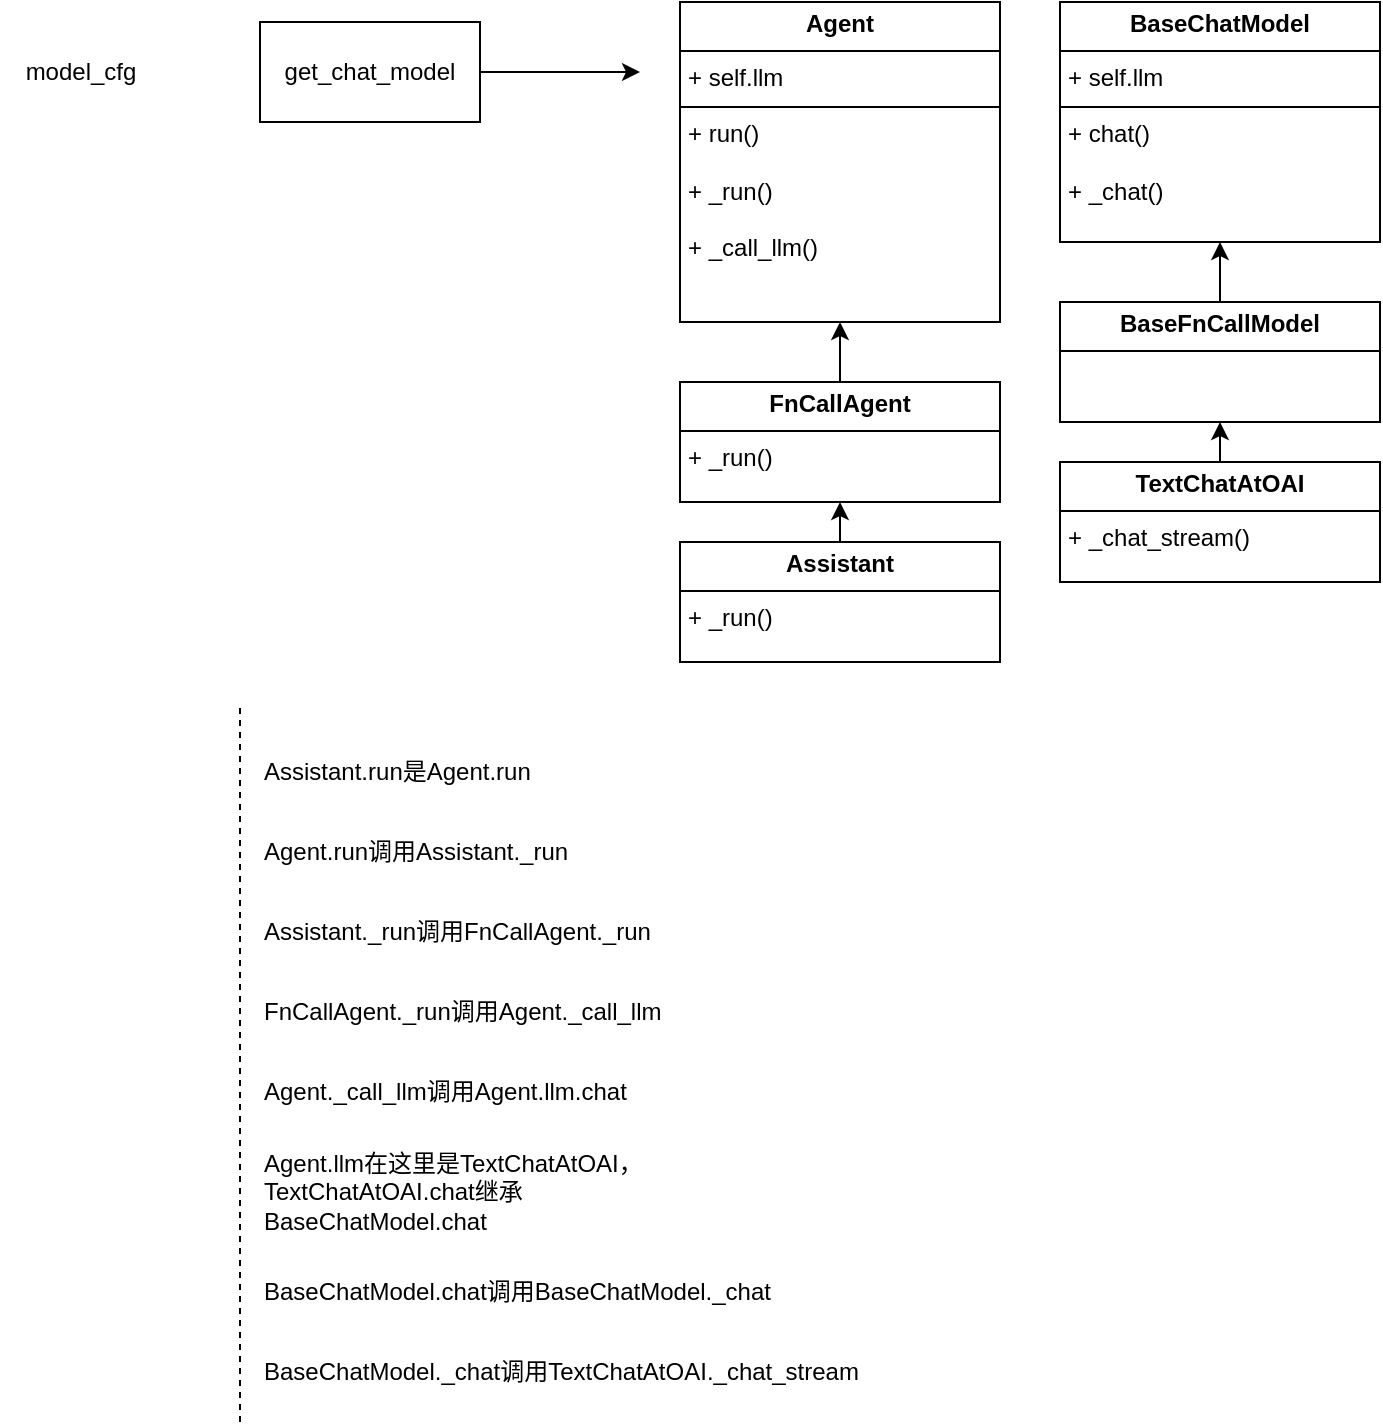 <mxfile version="24.8.2">
  <diagram name="Page-1" id="7_OmBLVQMOletc--9nq8">
    <mxGraphModel dx="1187" dy="674" grid="1" gridSize="10" guides="1" tooltips="1" connect="1" arrows="1" fold="1" page="1" pageScale="1" pageWidth="850" pageHeight="1100" math="0" shadow="0">
      <root>
        <mxCell id="0" />
        <mxCell id="1" parent="0" />
        <mxCell id="v2azdQqQb7HXVZhRQlR6-5" value="&lt;p style=&quot;margin:0px;margin-top:4px;text-align:center;&quot;&gt;&lt;b&gt;Agent&lt;/b&gt;&lt;/p&gt;&lt;hr size=&quot;1&quot; style=&quot;border-style:solid;&quot;&gt;&lt;p style=&quot;margin:0px;margin-left:4px;&quot;&gt;+ self.llm&lt;/p&gt;&lt;hr size=&quot;1&quot; style=&quot;border-style:solid;&quot;&gt;&lt;p style=&quot;margin:0px;margin-left:4px;&quot;&gt;+ run()&lt;/p&gt;&lt;p style=&quot;margin:0px;margin-left:4px;&quot;&gt;&lt;br&gt;&lt;/p&gt;&lt;p style=&quot;margin:0px;margin-left:4px;&quot;&gt;+ _run()&lt;/p&gt;&lt;p style=&quot;margin:0px;margin-left:4px;&quot;&gt;&lt;br&gt;&lt;/p&gt;&lt;p style=&quot;margin:0px;margin-left:4px;&quot;&gt;+ _call_llm()&lt;/p&gt;" style="verticalAlign=top;align=left;overflow=fill;html=1;whiteSpace=wrap;" vertex="1" parent="1">
          <mxGeometry x="360" y="260" width="160" height="160" as="geometry" />
        </mxCell>
        <mxCell id="v2azdQqQb7HXVZhRQlR6-9" style="edgeStyle=orthogonalEdgeStyle;rounded=0;orthogonalLoop=1;jettySize=auto;html=1;exitX=1;exitY=0.5;exitDx=0;exitDy=0;" edge="1" parent="1" source="v2azdQqQb7HXVZhRQlR6-6">
          <mxGeometry relative="1" as="geometry">
            <mxPoint x="340" y="295" as="targetPoint" />
          </mxGeometry>
        </mxCell>
        <mxCell id="v2azdQqQb7HXVZhRQlR6-6" value="get_chat_model" style="html=1;whiteSpace=wrap;" vertex="1" parent="1">
          <mxGeometry x="150" y="270" width="110" height="50" as="geometry" />
        </mxCell>
        <mxCell id="v2azdQqQb7HXVZhRQlR6-7" value="&lt;span style=&quot;font-weight: normal;&quot;&gt;model_cfg&lt;/span&gt;" style="text;align=center;fontStyle=1;verticalAlign=middle;spacingLeft=3;spacingRight=3;strokeColor=none;rotatable=0;points=[[0,0.5],[1,0.5]];portConstraint=eastwest;html=1;" vertex="1" parent="1">
          <mxGeometry x="20" y="282" width="80" height="26" as="geometry" />
        </mxCell>
        <mxCell id="v2azdQqQb7HXVZhRQlR6-12" style="edgeStyle=orthogonalEdgeStyle;rounded=0;orthogonalLoop=1;jettySize=auto;html=1;exitX=0.5;exitY=0;exitDx=0;exitDy=0;entryX=0.5;entryY=1;entryDx=0;entryDy=0;" edge="1" parent="1" source="v2azdQqQb7HXVZhRQlR6-10" target="v2azdQqQb7HXVZhRQlR6-11">
          <mxGeometry relative="1" as="geometry" />
        </mxCell>
        <mxCell id="v2azdQqQb7HXVZhRQlR6-10" value="&lt;p style=&quot;margin:0px;margin-top:4px;text-align:center;&quot;&gt;&lt;b&gt;Assistant&lt;/b&gt;&lt;/p&gt;&lt;hr size=&quot;1&quot; style=&quot;border-style:solid;&quot;&gt;&lt;p style=&quot;margin:0px;margin-left:4px;&quot;&gt;+ _run()&lt;/p&gt;" style="verticalAlign=top;align=left;overflow=fill;html=1;whiteSpace=wrap;" vertex="1" parent="1">
          <mxGeometry x="360" y="530" width="160" height="60" as="geometry" />
        </mxCell>
        <mxCell id="v2azdQqQb7HXVZhRQlR6-13" style="edgeStyle=orthogonalEdgeStyle;rounded=0;orthogonalLoop=1;jettySize=auto;html=1;exitX=0.5;exitY=0;exitDx=0;exitDy=0;entryX=0.5;entryY=1;entryDx=0;entryDy=0;" edge="1" parent="1" source="v2azdQqQb7HXVZhRQlR6-11" target="v2azdQqQb7HXVZhRQlR6-5">
          <mxGeometry relative="1" as="geometry" />
        </mxCell>
        <mxCell id="v2azdQqQb7HXVZhRQlR6-11" value="&lt;p style=&quot;margin:0px;margin-top:4px;text-align:center;&quot;&gt;&lt;b&gt;FnCallAgent&lt;/b&gt;&lt;/p&gt;&lt;hr size=&quot;1&quot; style=&quot;border-style:solid;&quot;&gt;&lt;p style=&quot;margin:0px;margin-left:4px;&quot;&gt;+ _run()&lt;/p&gt;" style="verticalAlign=top;align=left;overflow=fill;html=1;whiteSpace=wrap;" vertex="1" parent="1">
          <mxGeometry x="360" y="450" width="160" height="60" as="geometry" />
        </mxCell>
        <mxCell id="v2azdQqQb7HXVZhRQlR6-29" value="" style="endArrow=none;dashed=1;html=1;rounded=0;" edge="1" parent="1">
          <mxGeometry width="50" height="50" relative="1" as="geometry">
            <mxPoint x="140" y="970" as="sourcePoint" />
            <mxPoint x="140" y="610" as="targetPoint" />
          </mxGeometry>
        </mxCell>
        <mxCell id="v2azdQqQb7HXVZhRQlR6-30" value="Assistant.run是Agent.run" style="text;html=1;align=left;verticalAlign=middle;whiteSpace=wrap;rounded=0;" vertex="1" parent="1">
          <mxGeometry x="150" y="630" width="140" height="30" as="geometry" />
        </mxCell>
        <mxCell id="v2azdQqQb7HXVZhRQlR6-31" value="Agent.run调用Assistant._run" style="text;html=1;align=left;verticalAlign=middle;whiteSpace=wrap;rounded=0;" vertex="1" parent="1">
          <mxGeometry x="150" y="670" width="200" height="30" as="geometry" />
        </mxCell>
        <mxCell id="v2azdQqQb7HXVZhRQlR6-32" value="Assistant._run调用FnCallAgent._run" style="text;html=1;align=left;verticalAlign=middle;whiteSpace=wrap;rounded=0;" vertex="1" parent="1">
          <mxGeometry x="150" y="710" width="205" height="30" as="geometry" />
        </mxCell>
        <mxCell id="v2azdQqQb7HXVZhRQlR6-33" value="FnCallAgent._run调用Agent._call_llm" style="text;html=1;align=left;verticalAlign=middle;whiteSpace=wrap;rounded=0;" vertex="1" parent="1">
          <mxGeometry x="150" y="750" width="205" height="30" as="geometry" />
        </mxCell>
        <mxCell id="v2azdQqQb7HXVZhRQlR6-34" value="Agent._call_llm调用Agent.llm.chat" style="text;html=1;align=left;verticalAlign=middle;whiteSpace=wrap;rounded=0;" vertex="1" parent="1">
          <mxGeometry x="150" y="790" width="205" height="30" as="geometry" />
        </mxCell>
        <mxCell id="v2azdQqQb7HXVZhRQlR6-35" value="Agent.llm在这里是TextChatAtOAI，TextChatAtOAI.chat继承BaseChatModel.chat" style="text;html=1;align=left;verticalAlign=middle;whiteSpace=wrap;rounded=0;" vertex="1" parent="1">
          <mxGeometry x="150" y="830" width="205" height="50" as="geometry" />
        </mxCell>
        <mxCell id="v2azdQqQb7HXVZhRQlR6-38" value="BaseChatModel.chat调用BaseChatModel._chat" style="text;html=1;align=left;verticalAlign=middle;whiteSpace=wrap;rounded=0;" vertex="1" parent="1">
          <mxGeometry x="150" y="890" width="260" height="30" as="geometry" />
        </mxCell>
        <mxCell id="v2azdQqQb7HXVZhRQlR6-39" value="BaseChatModel._chat调用TextChatAtOAI._chat_stream" style="text;html=1;align=left;verticalAlign=middle;whiteSpace=wrap;rounded=0;" vertex="1" parent="1">
          <mxGeometry x="150" y="930" width="300" height="30" as="geometry" />
        </mxCell>
        <mxCell id="v2azdQqQb7HXVZhRQlR6-40" value="&lt;p style=&quot;margin:0px;margin-top:4px;text-align:center;&quot;&gt;&lt;b&gt;BaseChatModel&lt;/b&gt;&lt;/p&gt;&lt;hr size=&quot;1&quot; style=&quot;border-style:solid;&quot;&gt;&lt;p style=&quot;margin:0px;margin-left:4px;&quot;&gt;+ self.llm&lt;/p&gt;&lt;hr size=&quot;1&quot; style=&quot;border-style:solid;&quot;&gt;&lt;p style=&quot;margin:0px;margin-left:4px;&quot;&gt;+ chat()&lt;/p&gt;&lt;p style=&quot;margin:0px;margin-left:4px;&quot;&gt;&lt;br&gt;&lt;/p&gt;&lt;p style=&quot;margin:0px;margin-left:4px;&quot;&gt;+ _chat()&lt;/p&gt;" style="verticalAlign=top;align=left;overflow=fill;html=1;whiteSpace=wrap;" vertex="1" parent="1">
          <mxGeometry x="550" y="260" width="160" height="120" as="geometry" />
        </mxCell>
        <mxCell id="v2azdQqQb7HXVZhRQlR6-41" style="edgeStyle=orthogonalEdgeStyle;rounded=0;orthogonalLoop=1;jettySize=auto;html=1;exitX=0.5;exitY=0;exitDx=0;exitDy=0;entryX=0.5;entryY=1;entryDx=0;entryDy=0;" edge="1" parent="1" source="v2azdQqQb7HXVZhRQlR6-42" target="v2azdQqQb7HXVZhRQlR6-44">
          <mxGeometry relative="1" as="geometry" />
        </mxCell>
        <mxCell id="v2azdQqQb7HXVZhRQlR6-42" value="&lt;p style=&quot;margin:0px;margin-top:4px;text-align:center;&quot;&gt;&lt;span style=&quot;text-align: left;&quot;&gt;&lt;b&gt;TextChatAtOAI&lt;/b&gt;&lt;/span&gt;&lt;/p&gt;&lt;hr size=&quot;1&quot; style=&quot;border-style:solid;&quot;&gt;&lt;p style=&quot;margin:0px;margin-left:4px;&quot;&gt;+ _chat_stream()&lt;/p&gt;" style="verticalAlign=top;align=left;overflow=fill;html=1;whiteSpace=wrap;" vertex="1" parent="1">
          <mxGeometry x="550" y="490" width="160" height="60" as="geometry" />
        </mxCell>
        <mxCell id="v2azdQqQb7HXVZhRQlR6-43" style="edgeStyle=orthogonalEdgeStyle;rounded=0;orthogonalLoop=1;jettySize=auto;html=1;exitX=0.5;exitY=0;exitDx=0;exitDy=0;entryX=0.5;entryY=1;entryDx=0;entryDy=0;" edge="1" parent="1" source="v2azdQqQb7HXVZhRQlR6-44" target="v2azdQqQb7HXVZhRQlR6-40">
          <mxGeometry relative="1" as="geometry" />
        </mxCell>
        <mxCell id="v2azdQqQb7HXVZhRQlR6-44" value="&lt;p style=&quot;margin:0px;margin-top:4px;text-align:center;&quot;&gt;&lt;b&gt;BaseFnCallModel&lt;/b&gt;&lt;/p&gt;&lt;hr size=&quot;1&quot; style=&quot;border-style:solid;&quot;&gt;&lt;p style=&quot;margin:0px;margin-left:4px;&quot;&gt;&lt;br&gt;&lt;/p&gt;" style="verticalAlign=top;align=left;overflow=fill;html=1;whiteSpace=wrap;" vertex="1" parent="1">
          <mxGeometry x="550" y="410" width="160" height="60" as="geometry" />
        </mxCell>
      </root>
    </mxGraphModel>
  </diagram>
</mxfile>
